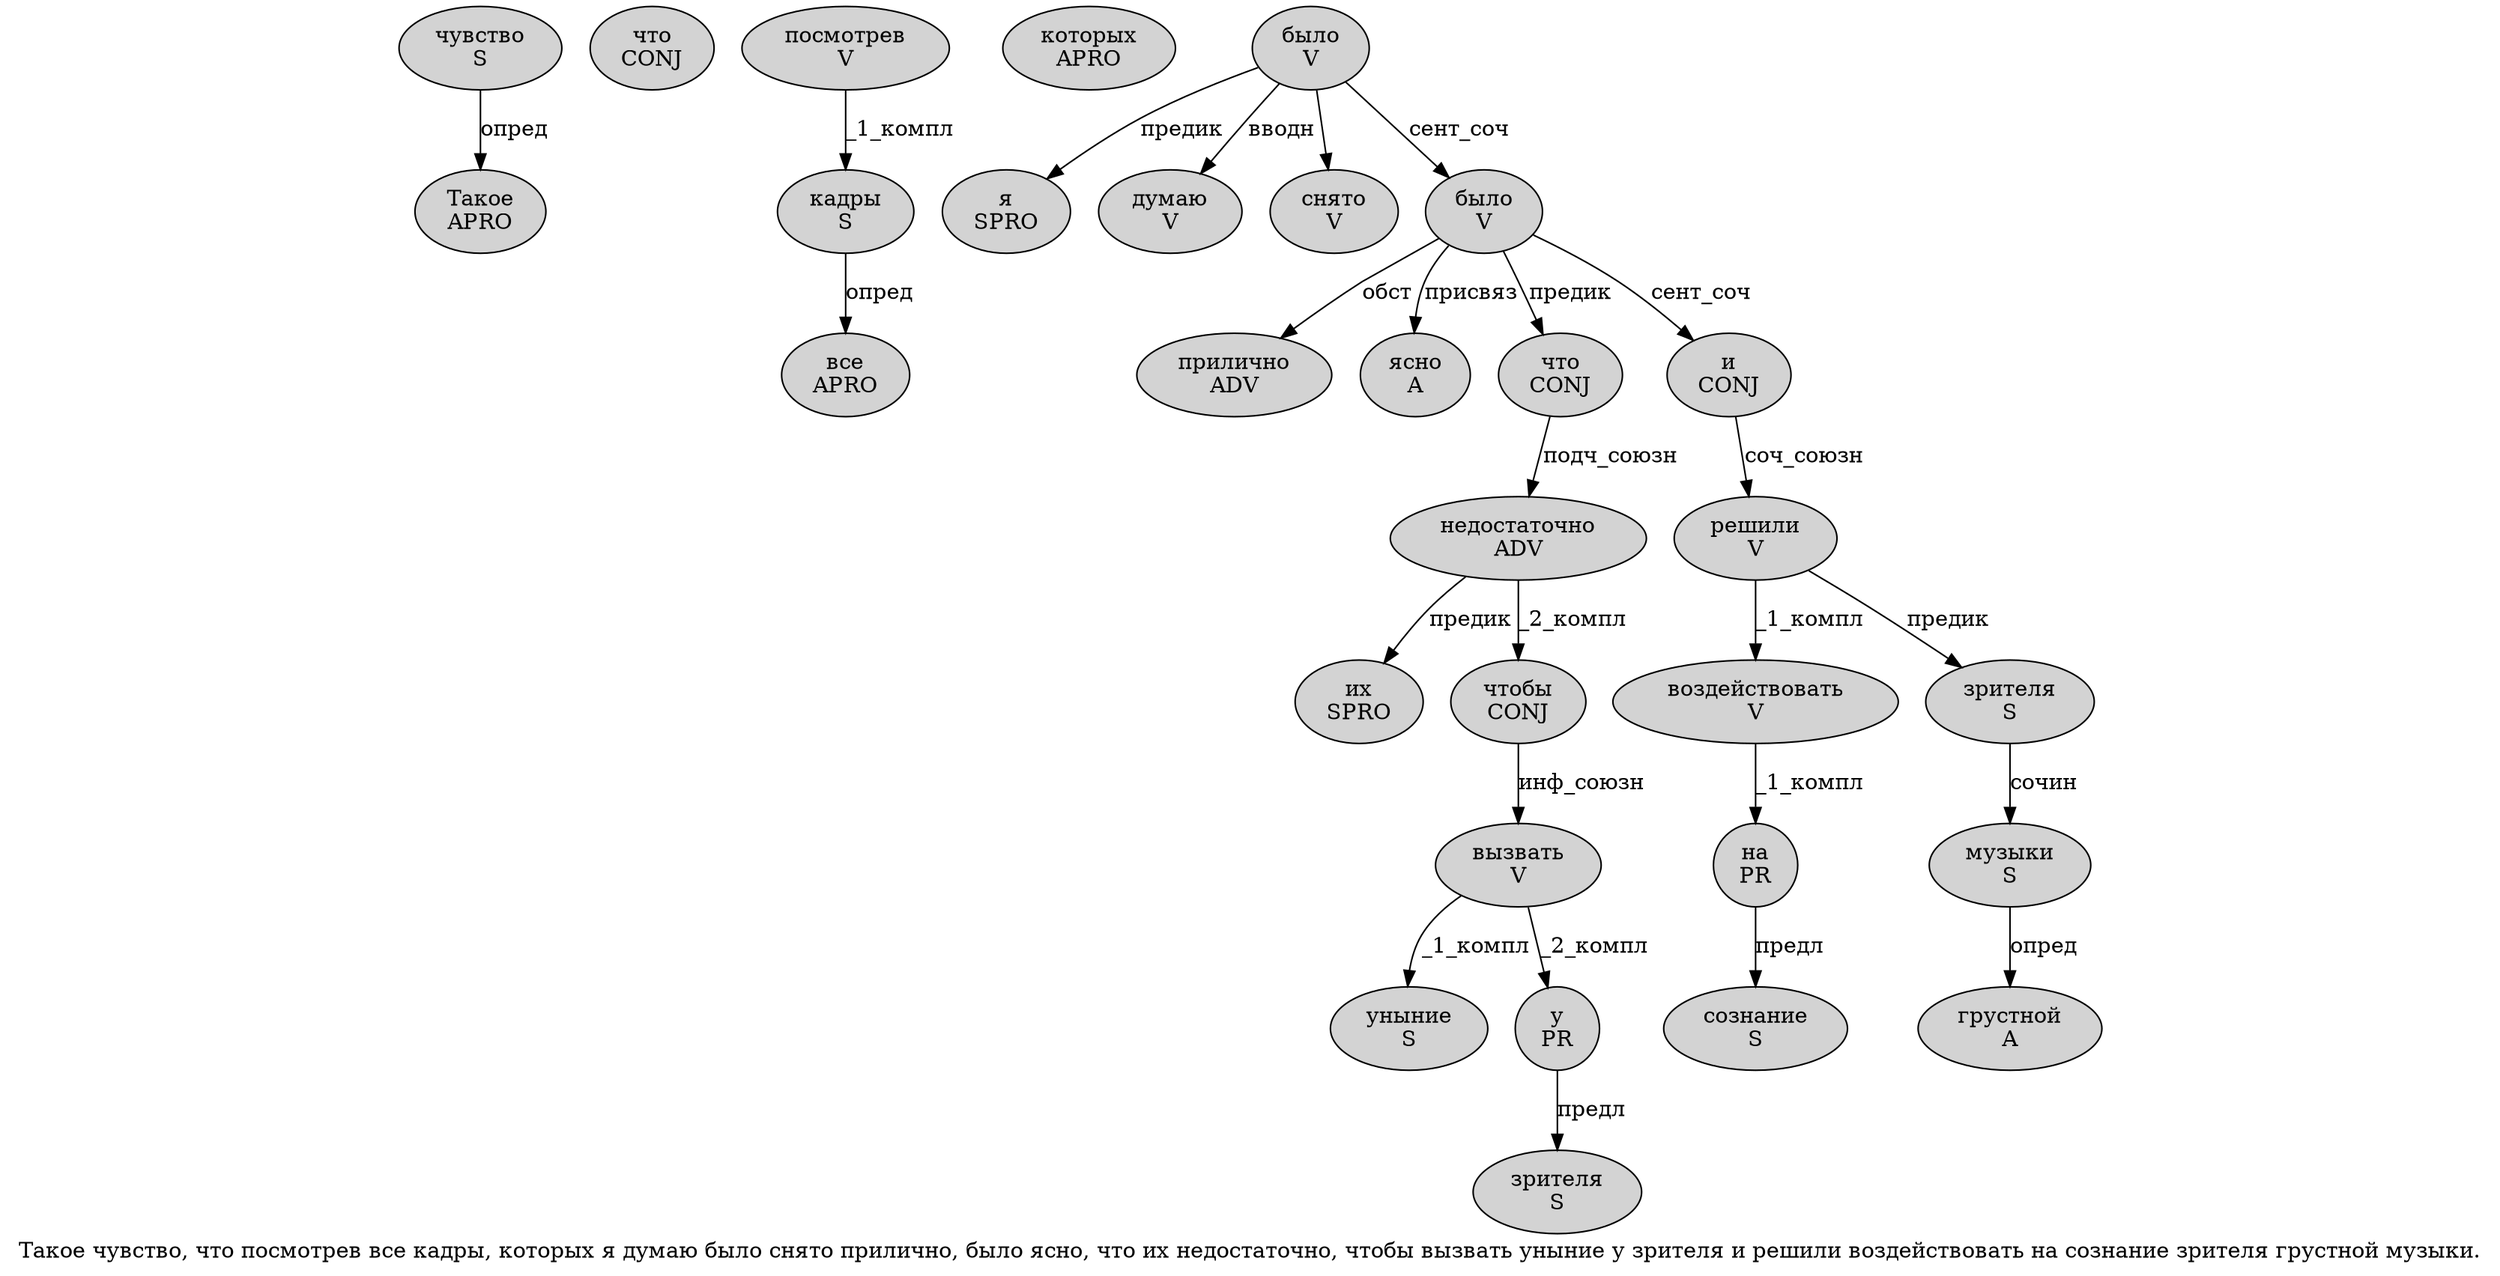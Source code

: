 digraph SENTENCE_2463 {
	graph [label="Такое чувство, что посмотрев все кадры, которых я думаю было снято прилично, было ясно, что их недостаточно, чтобы вызвать уныние у зрителя и решили воздействовать на сознание зрителя грустной музыки."]
	node [style=filled]
		0 [label="Такое
APRO" color="" fillcolor=lightgray penwidth=1 shape=ellipse]
		1 [label="чувство
S" color="" fillcolor=lightgray penwidth=1 shape=ellipse]
		3 [label="что
CONJ" color="" fillcolor=lightgray penwidth=1 shape=ellipse]
		4 [label="посмотрев
V" color="" fillcolor=lightgray penwidth=1 shape=ellipse]
		5 [label="все
APRO" color="" fillcolor=lightgray penwidth=1 shape=ellipse]
		6 [label="кадры
S" color="" fillcolor=lightgray penwidth=1 shape=ellipse]
		8 [label="которых
APRO" color="" fillcolor=lightgray penwidth=1 shape=ellipse]
		9 [label="я
SPRO" color="" fillcolor=lightgray penwidth=1 shape=ellipse]
		10 [label="думаю
V" color="" fillcolor=lightgray penwidth=1 shape=ellipse]
		11 [label="было
V" color="" fillcolor=lightgray penwidth=1 shape=ellipse]
		12 [label="снято
V" color="" fillcolor=lightgray penwidth=1 shape=ellipse]
		13 [label="прилично
ADV" color="" fillcolor=lightgray penwidth=1 shape=ellipse]
		15 [label="было
V" color="" fillcolor=lightgray penwidth=1 shape=ellipse]
		16 [label="ясно
A" color="" fillcolor=lightgray penwidth=1 shape=ellipse]
		18 [label="что
CONJ" color="" fillcolor=lightgray penwidth=1 shape=ellipse]
		19 [label="их
SPRO" color="" fillcolor=lightgray penwidth=1 shape=ellipse]
		20 [label="недостаточно
ADV" color="" fillcolor=lightgray penwidth=1 shape=ellipse]
		22 [label="чтобы
CONJ" color="" fillcolor=lightgray penwidth=1 shape=ellipse]
		23 [label="вызвать
V" color="" fillcolor=lightgray penwidth=1 shape=ellipse]
		24 [label="уныние
S" color="" fillcolor=lightgray penwidth=1 shape=ellipse]
		25 [label="у
PR" color="" fillcolor=lightgray penwidth=1 shape=ellipse]
		26 [label="зрителя
S" color="" fillcolor=lightgray penwidth=1 shape=ellipse]
		27 [label="и
CONJ" color="" fillcolor=lightgray penwidth=1 shape=ellipse]
		28 [label="решили
V" color="" fillcolor=lightgray penwidth=1 shape=ellipse]
		29 [label="воздействовать
V" color="" fillcolor=lightgray penwidth=1 shape=ellipse]
		30 [label="на
PR" color="" fillcolor=lightgray penwidth=1 shape=ellipse]
		31 [label="сознание
S" color="" fillcolor=lightgray penwidth=1 shape=ellipse]
		32 [label="зрителя
S" color="" fillcolor=lightgray penwidth=1 shape=ellipse]
		33 [label="грустной
A" color="" fillcolor=lightgray penwidth=1 shape=ellipse]
		34 [label="музыки
S" color="" fillcolor=lightgray penwidth=1 shape=ellipse]
			6 -> 5 [label="опред"]
			32 -> 34 [label="сочин"]
			22 -> 23 [label="инф_союзн"]
			15 -> 13 [label="обст"]
			15 -> 16 [label="присвяз"]
			15 -> 18 [label="предик"]
			15 -> 27 [label="сент_соч"]
			23 -> 24 [label="_1_компл"]
			23 -> 25 [label="_2_компл"]
			1 -> 0 [label="опред"]
			25 -> 26 [label="предл"]
			29 -> 30 [label="_1_компл"]
			18 -> 20 [label="подч_союзн"]
			4 -> 6 [label="_1_компл"]
			20 -> 19 [label="предик"]
			20 -> 22 [label="_2_компл"]
			30 -> 31 [label="предл"]
			27 -> 28 [label="соч_союзн"]
			11 -> 9 [label="предик"]
			11 -> 10 [label="вводн"]
			11 -> 12
			11 -> 15 [label="сент_соч"]
			28 -> 29 [label="_1_компл"]
			28 -> 32 [label="предик"]
			34 -> 33 [label="опред"]
}